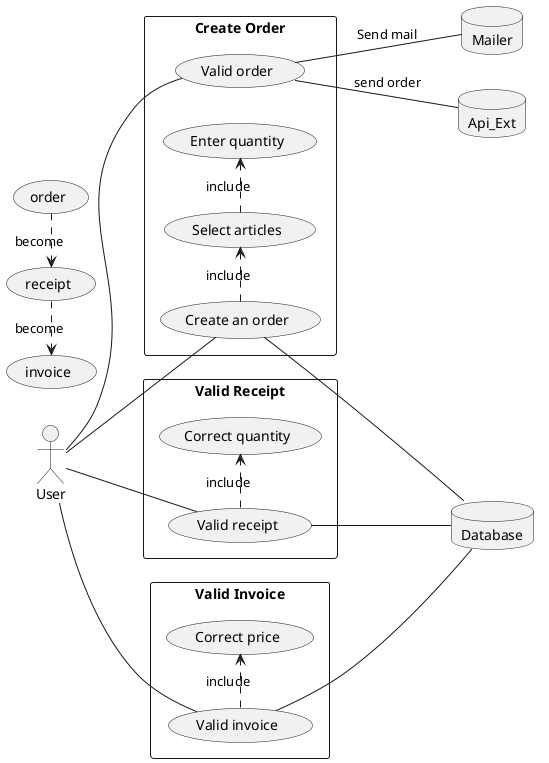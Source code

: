 @startuml
left to right direction
skinparam packageStyle rectangle
actor User
database Database
database Mailer
database Api_Ext

rectangle "Create Order" {
	User -- (Create an order)
	(Create an order) .> (Select articles) : include
	(Select articles) .> (Enter quantity) : include
	User -- (Valid order)
	(Valid order) -- Mailer : Send mail
	(Valid order) -- Api_Ext : send order
	(Create an order) -- Database
}
(order) .> (receipt) : become
(receipt) .> (invoice) : become

rectangle "Valid Receipt" {
	User -- (Valid receipt)
	(Valid receipt) .> (Correct quantity) : include
	(Valid receipt) -- Database
}

rectangle "Valid Invoice" {
	User -- (Valid invoice)
	(Valid invoice) .> (Correct price) : include
	(Valid invoice) -- Database
}
@enduml
